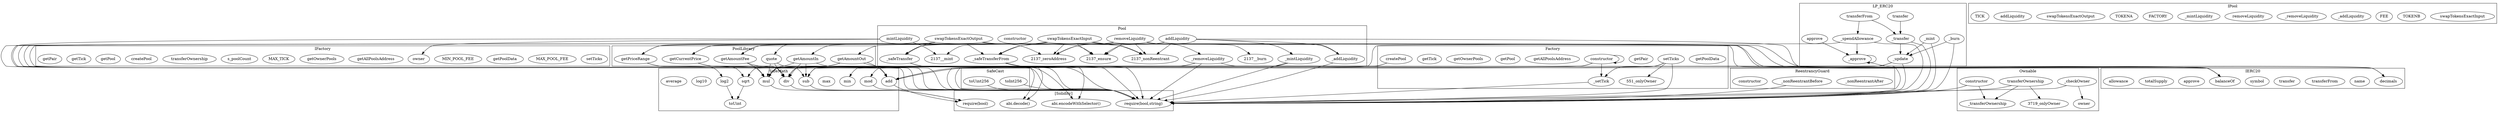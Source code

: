 strict digraph {
subgraph cluster_2787_PoolLibrary {
label = "PoolLibrary"
"2787_getAmountIn" [label="getAmountIn"]
"2787_getAmountFee" [label="getAmountFee"]
"2787_quote" [label="quote"]
"2787_getCurrentPrice" [label="getCurrentPrice"]
"2787_getPriceRange" [label="getPriceRange"]
"2787_getAmountOut" [label="getAmountOut"]
}subgraph cluster_3719_Ownable {
label = "Ownable"
"3719_owner" [label="owner"]
"3719__checkOwner" [label="_checkOwner"]
"3719_constructor" [label="constructor"]
"3719_transferOwnership" [label="transferOwnership"]
"3719__transferOwnership" [label="_transferOwnership"]
"3719__checkOwner" -> "3719_owner"
"3719_transferOwnership" -> "3719_onlyOwner"
"3719_constructor" -> "3719__transferOwnership"
"3719_transferOwnership" -> "3719__transferOwnership"
}subgraph cluster_3623_SafeMath {
label = "SafeMath"
"3623_div" [label="div"]
"3623_mul" [label="mul"]
"3623_min" [label="min"]
"3623_max" [label="max"]
"3623_mod" [label="mod"]
"3623_sqrt" [label="sqrt"]
"3623_log2" [label="log2"]
"3623_add" [label="add"]
"3623_sub" [label="sub"]
"3623_log10" [label="log10"]
"3623_toUint" [label="toUint"]
"3623_average" [label="average"]
"3623_log2" -> "3623_toUint"
"3623_sqrt" -> "3623_toUint"
}subgraph cluster_551_Factory {
label = "Factory"
"551_getPoolData" [label="getPoolData"]
"551_createPool" [label="createPool"]
"551__setTick" [label="_setTick"]
"551_getPair" [label="getPair"]
"551_constructor" [label="constructor"]
"551_getAllPoolsAddress" [label="getAllPoolsAddress"]
"551_getPool" [label="getPool"]
"551_getOwnerPools" [label="getOwnerPools"]
"551_getTick" [label="getTick"]
"551_setTicks" [label="setTicks"]
"551_setTicks" -> "551__setTick"
"551_constructor" -> "551_constructor"
"551_constructor" -> "551__setTick"
"551_setTicks" -> "551_onlyOwner"
}subgraph cluster_2860_SafeCast {
label = "SafeCast"
"2860_toInt256" [label="toInt256"]
"2860_toUint256" [label="toUint256"]
}subgraph cluster_2221_IERC20 {
label = "IERC20"
"2221_balanceOf" [label="balanceOf"]
"2221_name" [label="name"]
"2221_transferFrom" [label="transferFrom"]
"2221_transfer" [label="transfer"]
"2221_symbol" [label="symbol"]
"2221_decimals" [label="decimals"]
"2221_approve" [label="approve"]
"2221_totalSupply" [label="totalSupply"]
"2221_allowance" [label="allowance"]
}subgraph cluster_2350_IFactory {
label = "IFactory"
"2350_setTicks" [label="setTicks"]
"2350_MAX_POOL_FEE" [label="MAX_POOL_FEE"]
"2350_getPoolData" [label="getPoolData"]
"2350_MIN_POOL_FEE" [label="MIN_POOL_FEE"]
"2350_owner" [label="owner"]
"2350_getAllPoolsAddress" [label="getAllPoolsAddress"]
"2350_getOwnerPools" [label="getOwnerPools"]
"2350_MAX_TICK" [label="MAX_TICK"]
"2350_s_poolCount" [label="s_poolCount"]
"2350_transferOwnership" [label="transferOwnership"]
"2350_createPool" [label="createPool"]
"2350_getPool" [label="getPool"]
"2350_getTick" [label="getTick"]
"2350_getPair" [label="getPair"]
}subgraph cluster_2511_IPool {
label = "IPool"
"2511_swapTokensExactInput" [label="swapTokensExactInput"]
"2511_TOKENB" [label="TOKENB"]
"2511_FEE" [label="FEE"]
"2511__addLiquidity" [label="_addLiquidity"]
"2511__removeLiquidity" [label="_removeLiquidity"]
"2511_removeLiquidity" [label="removeLiquidity"]
"2511__mintLiquidity" [label="_mintLiquidity"]
"2511_FACTORY" [label="FACTORY"]
"2511_TOKENA" [label="TOKENA"]
"2511_swapTokensExactOutput" [label="swapTokensExactOutput"]
"2511_addLiquidity" [label="addLiquidity"]
"2511_TICK" [label="TICK"]
}subgraph cluster_947_LP_ERC20 {
label = "LP_ERC20"
"947_approve" [label="approve"]
"947__update" [label="_update"]
"947__mint" [label="_mint"]
"947__burn" [label="_burn"]
"947__spendAllowance" [label="_spendAllowance"]
"947_transferFrom" [label="transferFrom"]
"947__transfer" [label="_transfer"]
"947__approve" [label="_approve"]
"947_transfer" [label="transfer"]
"947_transferFrom" -> "947__spendAllowance"
"947_approve" -> "947__approve"
"947__transfer" -> "947__update"
"947__mint" -> "947__update"
"947__approve" -> "947__approve"
"947__burn" -> "947__update"
"947_transferFrom" -> "947__transfer"
"947_transfer" -> "947__transfer"
"947__spendAllowance" -> "947__approve"
}subgraph cluster_2137_Pool {
label = "Pool"
"2137__addLiquidity" [label="_addLiquidity"]
"2137__mintLiquidity" [label="_mintLiquidity"]
"2137__removeLiquidity" [label="_removeLiquidity"]
"2137_removeLiquidity" [label="removeLiquidity"]
"2137__safeTransfer" [label="_safeTransfer"]
"2137_swapTokensExactInput" [label="swapTokensExactInput"]
"2137_swapTokensExactOutput" [label="swapTokensExactOutput"]
"2137_constructor" [label="constructor"]
"2137_addLiquidity" [label="addLiquidity"]
"2137__safeTransferFrom" [label="_safeTransferFrom"]
"2137_mintLiquidity" [label="mintLiquidity"]
"2137_addLiquidity" -> "2137__addLiquidity"
"2137_removeLiquidity" -> "2137_zeroAddress"
"2137_swapTokensExactOutput" -> "2137_ensure"
"2137_swapTokensExactInput" -> "2137__safeTransfer"
"2137_addLiquidity" -> "2137_nonReentrant"
"2137_swapTokensExactOutput" -> "2137__safeTransferFrom"
"2137_addLiquidity" -> "2137_ensure"
"2137_addLiquidity" -> "2137__safeTransferFrom"
"2137_mintLiquidity" -> "2137__mint"
"2137_removeLiquidity" -> "2137__removeLiquidity"
"2137_swapTokensExactInput" -> "2137_ensure"
"2137_swapTokensExactInput" -> "2137_nonReentrant"
"2137_addLiquidity" -> "2137__mintLiquidity"
"2137_swapTokensExactOutput" -> "2137_zeroAddress"
"2137_removeLiquidity" -> "2137__safeTransfer"
"2137_removeLiquidity" -> "2137__burn"
"2137_swapTokensExactOutput" -> "2137__safeTransfer"
"2137_addLiquidity" -> "2137_zeroAddress"
"2137_addLiquidity" -> "2137__mint"
"2137_swapTokensExactInput" -> "2137__safeTransferFrom"
"2137_removeLiquidity" -> "2137_nonReentrant"
"2137_swapTokensExactInput" -> "2137_zeroAddress"
"2137_swapTokensExactOutput" -> "2137_nonReentrant"
"2137_removeLiquidity" -> "2137_ensure"
}subgraph cluster_3771_ReentrancyGuard {
label = "ReentrancyGuard"
"3771__nonReentrantAfter" [label="_nonReentrantAfter"]
"3771__nonReentrantBefore" [label="_nonReentrantBefore"]
"3771_constructor" [label="constructor"]
}subgraph cluster_solidity {
label = "[Solidity]"
"abi.decode()" 
"require(bool,string)" 
"require(bool)" 
"abi.encodeWithSelector()" 
"2137__removeLiquidity" -> "require(bool,string)"
"551_constructor" -> "require(bool,string)"
"2137__safeTransferFrom" -> "abi.decode()"
"2137__safeTransfer" -> "abi.encodeWithSelector()"
"3719_constructor" -> "require(bool,string)"
"2137__mintLiquidity" -> "require(bool,string)"
"3623_mod" -> "require(bool,string)"
"2137__addLiquidity" -> "require(bool,string)"
"2860_toInt256" -> "require(bool,string)"
"3719_transferOwnership" -> "require(bool,string)"
"2137_swapTokensExactOutput" -> "require(bool,string)"
"947__transfer" -> "require(bool,string)"
"3623_div" -> "require(bool,string)"
"2787_getAmountIn" -> "require(bool,string)"
"947__mint" -> "require(bool,string)"
"947__approve" -> "require(bool,string)"
"2137_swapTokensExactInput" -> "require(bool,string)"
"551_setTicks" -> "require(bool,string)"
"2787_getAmountOut" -> "require(bool,string)"
"947__update" -> "require(bool,string)"
"2137__safeTransfer" -> "require(bool,string)"
"947__spendAllowance" -> "require(bool,string)"
"2860_toUint256" -> "require(bool,string)"
"2137_mintLiquidity" -> "require(bool,string)"
"3623_sub" -> "require(bool)"
"2137__safeTransferFrom" -> "require(bool,string)"
"2787_quote" -> "require(bool,string)"
"551_createPool" -> "require(bool,string)"
"2137__safeTransferFrom" -> "abi.encodeWithSelector()"
"551__setTick" -> "require(bool,string)"
"3623_mul" -> "require(bool)"
"2137_removeLiquidity" -> "require(bool,string)"
"947__burn" -> "require(bool,string)"
"2137__safeTransfer" -> "abi.decode()"
"3771__nonReentrantBefore" -> "require(bool,string)"
"3719__checkOwner" -> "require(bool,string)"
"3623_add" -> "require(bool)"
}"2787_quote" -> "3623_div"
"2137_mintLiquidity" -> "2350_owner"
"2137_swapTokensExactInput" -> "2787_getCurrentPrice"
"2787_quote" -> "3623_mul"
"2137__mintLiquidity" -> "3623_div"
"2137__addLiquidity" -> "2787_quote"
"2787_getAmountOut" -> "3623_mul"
"947__spendAllowance" -> "3623_sub"
"2137_addLiquidity" -> "2221_balanceOf"
"2787_getPriceRange" -> "3623_sqrt"
"947__update" -> "3623_sub"
"947__update" -> "3623_add"
"2137__mintLiquidity" -> "3623_sub"
"2137_swapTokensExactInput" -> "3623_sub"
"2137_swapTokensExactOutput" -> "3623_add"
"551_constructor" -> "3623_add"
"2137_swapTokensExactOutput" -> "2221_decimals"
"2787_getAmountIn" -> "3623_sub"
"551_setTicks" -> "3623_add"
"2137__mintLiquidity" -> "3623_mul"
"2137__removeLiquidity" -> "3623_div"
"2137_removeLiquidity" -> "2221_balanceOf"
"2137_swapTokensExactInput" -> "2221_decimals"
"551_createPool" -> "3623_mod"
"2787_getAmountOut" -> "3623_add"
"2137_swapTokensExactInput" -> "2787_getAmountFee"
"2787_getAmountIn" -> "3623_mul"
"2137_swapTokensExactOutput" -> "2787_getAmountIn"
"2787_getAmountIn" -> "3623_div"
"2137_swapTokensExactInput" -> "2787_getAmountOut"
"2787_getAmountOut" -> "3623_div"
"2787_getCurrentPrice" -> "3623_div"
"2137_swapTokensExactOutput" -> "2787_getPriceRange"
"2137_swapTokensExactInput" -> "2221_balanceOf"
"2137_swapTokensExactOutput" -> "2787_getAmountFee"
"2137__mintLiquidity" -> "3623_sqrt"
"2787_getAmountFee" -> "3623_div"
"2787_getCurrentPrice" -> "3623_mul"
"2137__removeLiquidity" -> "3623_mul"
"2787_getPriceRange" -> "3623_log2"
"2137_swapTokensExactOutput" -> "2787_getCurrentPrice"
"2137_swapTokensExactInput" -> "2787_getPriceRange"
"2787_getAmountFee" -> "3623_mul"
"2137__removeLiquidity" -> "2221_balanceOf"
"2137__mintLiquidity" -> "3623_min"
"2137_swapTokensExactOutput" -> "2221_balanceOf"
}
